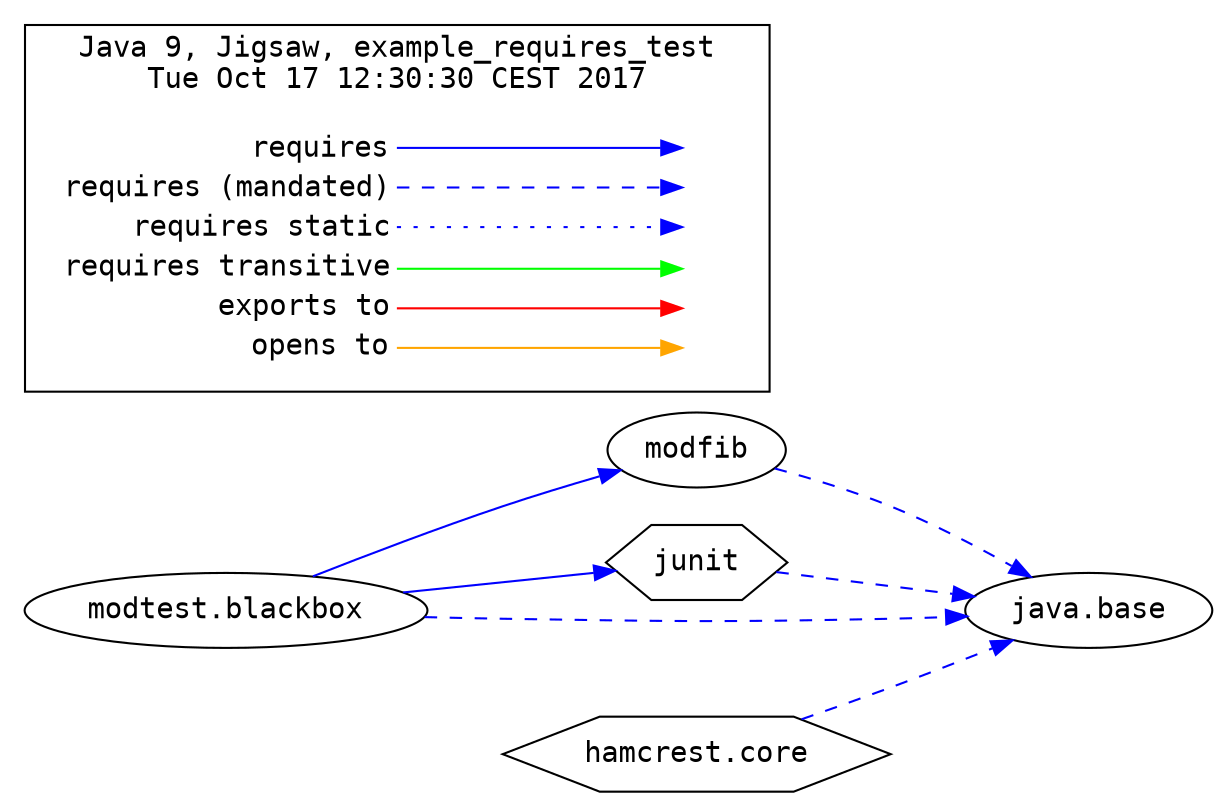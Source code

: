 # Created by depvis.JigsawDepVisualizer on Tue Oct 17 12:30:30 CEST 2017
digraph Java9_Dependency_Visualizer {
modtest_blackbox[fontname="Consolas",shape="ellipse",label="modtest.blackbox"];
modfib[fontname="Consolas",shape="ellipse",label="modfib"];
junit[fontname="Consolas",shape="hexagon",label="junit"];
java_base[fontname="Consolas",shape="ellipse",label="java.base"];
hamcrest_core[fontname="Consolas",shape="hexagon",label="hamcrest.core"];
modtest_blackbox -> modfib[color="#0000ff",fontname="Consolas",fontcolor="#0000ff",weight="8"]
modtest_blackbox -> junit[color="#0000ff",fontname="Consolas",fontcolor="#0000ff",weight="8"]
modtest_blackbox -> java_base[color="#0000ff",fontname="Consolas",fontcolor="#0000ff",style="dashed",weight="16"]
junit -> java_base[color="#0000ff",fontname="Consolas",fontcolor="#0000ff",style="dashed",weight="16"]
modfib -> java_base[color="#0000ff",fontname="Consolas",fontcolor="#0000ff",style="dashed",weight="16"]
hamcrest_core -> java_base[color="#0000ff",fontname="Consolas",fontcolor="#0000ff",style="dashed",weight="16"]
rankdir=LR
node [shape=plaintext]
subgraph cluster_01 { 
  label = "Java 9, Jigsaw, example_requires_test
Tue Oct 17 12:30:30 CEST 2017"
  fontname="Consolas"
  key [label=<<table border="0" cellpadding="2" cellspacing="0" cellborder="0">
    <tr><td align="right" port="i1">requires</td></tr>
    <tr><td align="right" port="i2">requires (mandated)</td></tr>
    <tr><td align="right" port="i3">requires static</td></tr>
    <tr><td align="right" port="i4">requires transitive</td></tr>
    <tr><td align="right" port="i5">exports to</td></tr>
    <tr><td align="right" port="i6">opens to</td></tr>
    </table>>,fontname="Consolas"]
  key2 [label=<<table border="0" cellpadding="2" cellspacing="0" cellborder="0">
    <tr><td port="i1">&nbsp;</td></tr>
    <tr><td port="i2">&nbsp;</td></tr>
    <tr><td port="i3">&nbsp;</td></tr>
    <tr><td port="i4">&nbsp;</td></tr>
    <tr><td port="i5">&nbsp;</td></tr>
    <tr><td port="i6">&nbsp;</td></tr>
    </table>>,fontname="Consolas"]
  key:i1:e -> key2:i1:w [color=BLUE]
  key:i2:e -> key2:i2:w [color=BLUE, style=dashed]
  key:i3:e -> key2:i3:w [color=BLUE, style=dotted]
  key:i4:e -> key2:i4:w [color=GREEN]
  key:i5:e -> key2:i5:w [color=RED]
  key:i6:e -> key2:i6:w [color=ORANGE]
}
}

